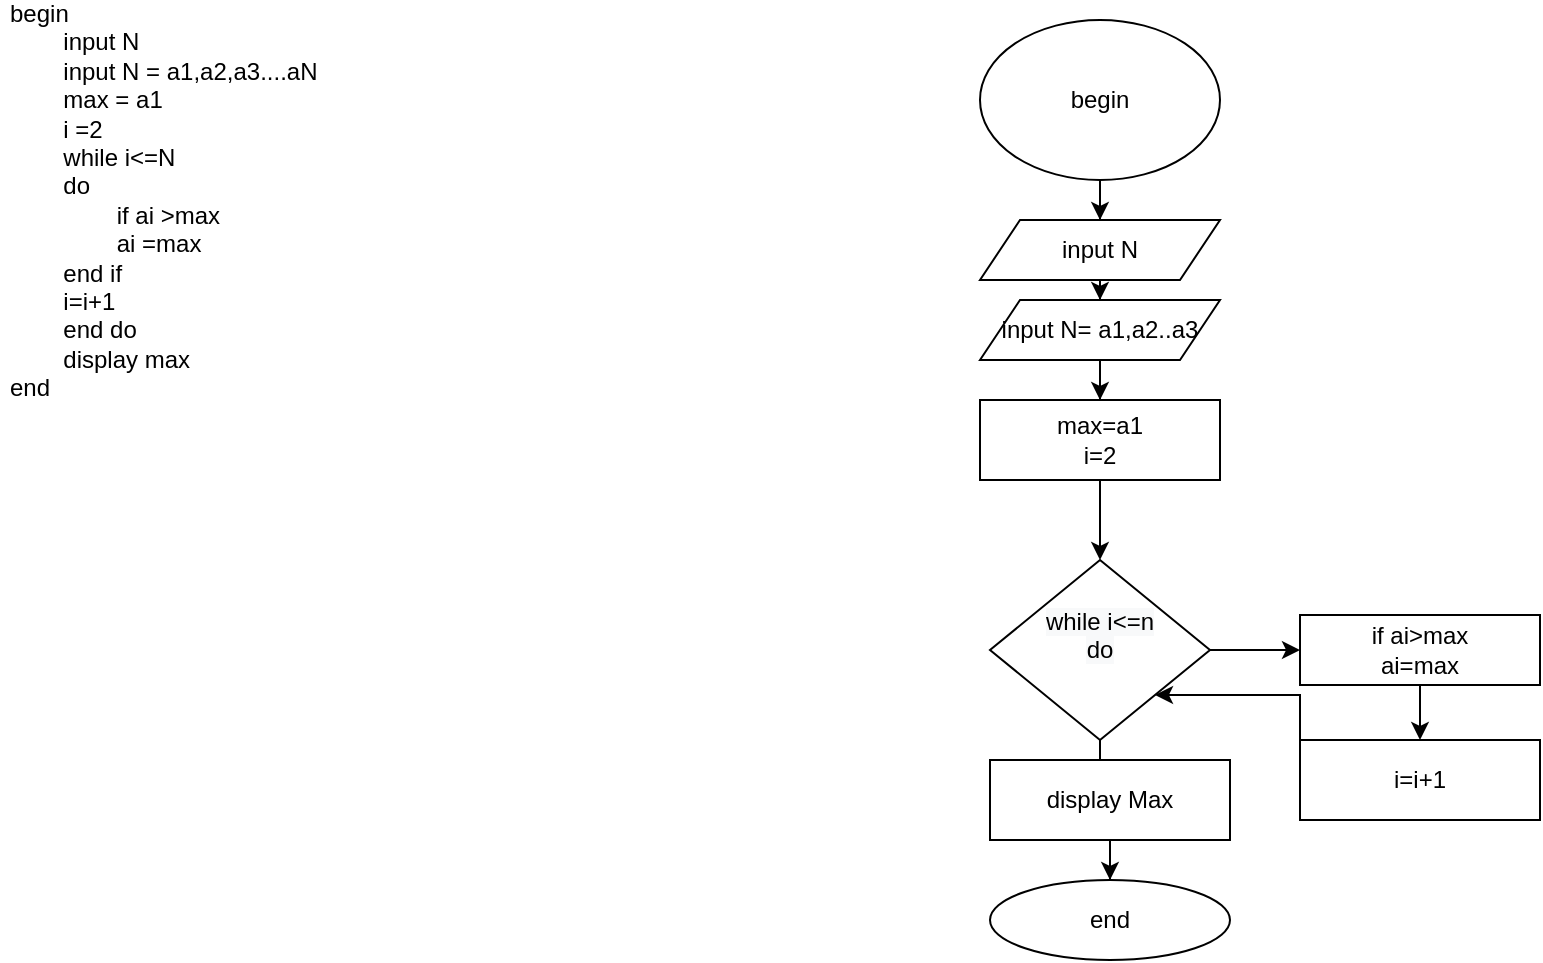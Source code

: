 <mxfile version="20.5.1" type="device"><diagram id="BNqJVJi3PUYULwKAWQnK" name="Trang-1"><mxGraphModel dx="994" dy="503" grid="1" gridSize="10" guides="1" tooltips="1" connect="1" arrows="1" fold="1" page="1" pageScale="1" pageWidth="827" pageHeight="1169" math="0" shadow="0"><root><mxCell id="0"/><mxCell id="1" parent="0"/><mxCell id="Xy0FMajkya_sObtFG5vJ-2" value="begin&lt;br&gt;&lt;span style=&quot;white-space: pre;&quot;&gt;&#9;&lt;/span&gt;input N&lt;br&gt;&lt;span style=&quot;white-space: pre;&quot;&gt;&#9;&lt;/span&gt;input N = a1,a2,a3....aN&lt;br&gt;&lt;span style=&quot;white-space: pre;&quot;&gt;&#9;&lt;/span&gt;max = a1&lt;br&gt;&lt;span style=&quot;white-space: pre;&quot;&gt;&#9;&lt;/span&gt;i =2&lt;br&gt;&lt;span style=&quot;white-space: pre;&quot;&gt;&#9;&lt;/span&gt;while i&amp;lt;=N&lt;br&gt;&lt;span style=&quot;white-space: pre;&quot;&gt;&#9;&lt;/span&gt;do&lt;span style=&quot;white-space: pre;&quot;&gt;&#9;&lt;/span&gt;&lt;br&gt;&lt;span style=&quot;white-space: pre;&quot;&gt;&#9;&lt;/span&gt;&lt;span style=&quot;white-space: pre;&quot;&gt;&#9;&lt;/span&gt;if ai &amp;gt;max&lt;br&gt;&lt;span style=&quot;white-space: pre;&quot;&gt;&#9;&lt;/span&gt;&lt;span style=&quot;white-space: pre;&quot;&gt;&#9;&lt;/span&gt;ai =max&lt;br&gt;&lt;span style=&quot;white-space: pre;&quot;&gt;&#9;&lt;/span&gt;end if&lt;br&gt;&lt;span style=&quot;white-space: pre;&quot;&gt;&#9;&lt;/span&gt;i=i+1&lt;br&gt;&lt;span style=&quot;white-space: pre;&quot;&gt;&#9;&lt;/span&gt;end do&lt;br&gt;&lt;span style=&quot;white-space: pre;&quot;&gt;&#9;&lt;/span&gt;display max&lt;br&gt;end&lt;br&gt;&lt;span style=&quot;white-space: pre;&quot;&gt;&#9;&lt;/span&gt;" style="text;html=1;strokeColor=none;fillColor=none;spacing=5;spacingTop=-20;whiteSpace=wrap;overflow=hidden;rounded=0;" parent="1" vertex="1"><mxGeometry x="30" y="20" width="190" height="280" as="geometry"/></mxCell><mxCell id="Xy0FMajkya_sObtFG5vJ-5" style="edgeStyle=orthogonalEdgeStyle;rounded=0;orthogonalLoop=1;jettySize=auto;html=1;exitX=0.5;exitY=1;exitDx=0;exitDy=0;" parent="1" source="Xy0FMajkya_sObtFG5vJ-3" target="Xy0FMajkya_sObtFG5vJ-4" edge="1"><mxGeometry relative="1" as="geometry"/></mxCell><mxCell id="Xy0FMajkya_sObtFG5vJ-3" value="begin" style="ellipse;whiteSpace=wrap;html=1;" parent="1" vertex="1"><mxGeometry x="520" y="20" width="120" height="80" as="geometry"/></mxCell><mxCell id="Xy0FMajkya_sObtFG5vJ-7" value="" style="edgeStyle=orthogonalEdgeStyle;rounded=0;orthogonalLoop=1;jettySize=auto;html=1;" parent="1" source="Xy0FMajkya_sObtFG5vJ-4" target="Xy0FMajkya_sObtFG5vJ-6" edge="1"><mxGeometry relative="1" as="geometry"/></mxCell><mxCell id="Xy0FMajkya_sObtFG5vJ-4" value="input N" style="shape=parallelogram;perimeter=parallelogramPerimeter;whiteSpace=wrap;html=1;fixedSize=1;" parent="1" vertex="1"><mxGeometry x="520" y="120" width="120" height="30" as="geometry"/></mxCell><mxCell id="Xy0FMajkya_sObtFG5vJ-9" value="" style="edgeStyle=orthogonalEdgeStyle;rounded=0;orthogonalLoop=1;jettySize=auto;html=1;" parent="1" source="Xy0FMajkya_sObtFG5vJ-6" target="Xy0FMajkya_sObtFG5vJ-8" edge="1"><mxGeometry relative="1" as="geometry"/></mxCell><mxCell id="Xy0FMajkya_sObtFG5vJ-6" value="input N= a1,a2..a3" style="shape=parallelogram;perimeter=parallelogramPerimeter;whiteSpace=wrap;html=1;fixedSize=1;" parent="1" vertex="1"><mxGeometry x="520" y="160" width="120" height="30" as="geometry"/></mxCell><mxCell id="Xy0FMajkya_sObtFG5vJ-13" value="" style="edgeStyle=orthogonalEdgeStyle;rounded=0;orthogonalLoop=1;jettySize=auto;html=1;" parent="1" source="Xy0FMajkya_sObtFG5vJ-8" target="Xy0FMajkya_sObtFG5vJ-12" edge="1"><mxGeometry relative="1" as="geometry"/></mxCell><mxCell id="Xy0FMajkya_sObtFG5vJ-8" value="max=a1&lt;br&gt;i=2" style="whiteSpace=wrap;html=1;" parent="1" vertex="1"><mxGeometry x="520" y="210" width="120" height="40" as="geometry"/></mxCell><mxCell id="Xy0FMajkya_sObtFG5vJ-15" value="" style="edgeStyle=orthogonalEdgeStyle;rounded=0;orthogonalLoop=1;jettySize=auto;html=1;" parent="1" source="Xy0FMajkya_sObtFG5vJ-12" target="Xy0FMajkya_sObtFG5vJ-14" edge="1"><mxGeometry relative="1" as="geometry"/></mxCell><mxCell id="Xy0FMajkya_sObtFG5vJ-19" value="" style="edgeStyle=orthogonalEdgeStyle;rounded=0;orthogonalLoop=1;jettySize=auto;html=1;" parent="1" source="Xy0FMajkya_sObtFG5vJ-12" target="Xy0FMajkya_sObtFG5vJ-18" edge="1"><mxGeometry relative="1" as="geometry"/></mxCell><mxCell id="Xy0FMajkya_sObtFG5vJ-12" value="&#10;&lt;span style=&quot;color: rgb(0, 0, 0); font-family: Helvetica; font-size: 12px; font-style: normal; font-variant-ligatures: normal; font-variant-caps: normal; font-weight: 400; letter-spacing: normal; orphans: 2; text-align: center; text-indent: 0px; text-transform: none; widows: 2; word-spacing: 0px; -webkit-text-stroke-width: 0px; background-color: rgb(248, 249, 250); text-decoration-thickness: initial; text-decoration-style: initial; text-decoration-color: initial; float: none; display: inline !important;&quot;&gt;while i&amp;lt;=n&lt;/span&gt;&lt;br style=&quot;color: rgb(0, 0, 0); font-family: Helvetica; font-size: 12px; font-style: normal; font-variant-ligatures: normal; font-variant-caps: normal; font-weight: 400; letter-spacing: normal; orphans: 2; text-align: center; text-indent: 0px; text-transform: none; widows: 2; word-spacing: 0px; -webkit-text-stroke-width: 0px; background-color: rgb(248, 249, 250); text-decoration-thickness: initial; text-decoration-style: initial; text-decoration-color: initial;&quot;&gt;&lt;span style=&quot;color: rgb(0, 0, 0); font-family: Helvetica; font-size: 12px; font-style: normal; font-variant-ligatures: normal; font-variant-caps: normal; font-weight: 400; letter-spacing: normal; orphans: 2; text-align: center; text-indent: 0px; text-transform: none; widows: 2; word-spacing: 0px; -webkit-text-stroke-width: 0px; background-color: rgb(248, 249, 250); text-decoration-thickness: initial; text-decoration-style: initial; text-decoration-color: initial; float: none; display: inline !important;&quot;&gt;do&lt;/span&gt;&#10;&#10;" style="rhombus;whiteSpace=wrap;html=1;" parent="1" vertex="1"><mxGeometry x="525" y="290" width="110" height="90" as="geometry"/></mxCell><mxCell id="Xy0FMajkya_sObtFG5vJ-17" value="" style="edgeStyle=orthogonalEdgeStyle;rounded=0;orthogonalLoop=1;jettySize=auto;html=1;" parent="1" source="Xy0FMajkya_sObtFG5vJ-14" target="Xy0FMajkya_sObtFG5vJ-16" edge="1"><mxGeometry relative="1" as="geometry"/></mxCell><mxCell id="Xy0FMajkya_sObtFG5vJ-14" value="if ai&amp;gt;max&lt;br&gt;ai=max" style="whiteSpace=wrap;html=1;" parent="1" vertex="1"><mxGeometry x="680" y="317.5" width="120" height="35" as="geometry"/></mxCell><mxCell id="MKE0McJMZmXp55liKLmK-2" style="edgeStyle=orthogonalEdgeStyle;rounded=0;orthogonalLoop=1;jettySize=auto;html=1;exitX=0;exitY=0;exitDx=0;exitDy=0;entryX=1;entryY=1;entryDx=0;entryDy=0;" edge="1" parent="1" source="Xy0FMajkya_sObtFG5vJ-16" target="Xy0FMajkya_sObtFG5vJ-12"><mxGeometry relative="1" as="geometry"/></mxCell><mxCell id="Xy0FMajkya_sObtFG5vJ-16" value="i=i+1" style="whiteSpace=wrap;html=1;" parent="1" vertex="1"><mxGeometry x="680" y="380" width="120" height="40" as="geometry"/></mxCell><mxCell id="Xy0FMajkya_sObtFG5vJ-21" value="" style="edgeStyle=orthogonalEdgeStyle;rounded=0;orthogonalLoop=1;jettySize=auto;html=1;" parent="1" source="Xy0FMajkya_sObtFG5vJ-18" target="Xy0FMajkya_sObtFG5vJ-20" edge="1"><mxGeometry relative="1" as="geometry"/></mxCell><mxCell id="Xy0FMajkya_sObtFG5vJ-18" value="display Max" style="whiteSpace=wrap;html=1;" parent="1" vertex="1"><mxGeometry x="525" y="390" width="120" height="40" as="geometry"/></mxCell><mxCell id="Xy0FMajkya_sObtFG5vJ-20" value="end" style="ellipse;whiteSpace=wrap;html=1;" parent="1" vertex="1"><mxGeometry x="525" y="450" width="120" height="40" as="geometry"/></mxCell></root></mxGraphModel></diagram></mxfile>